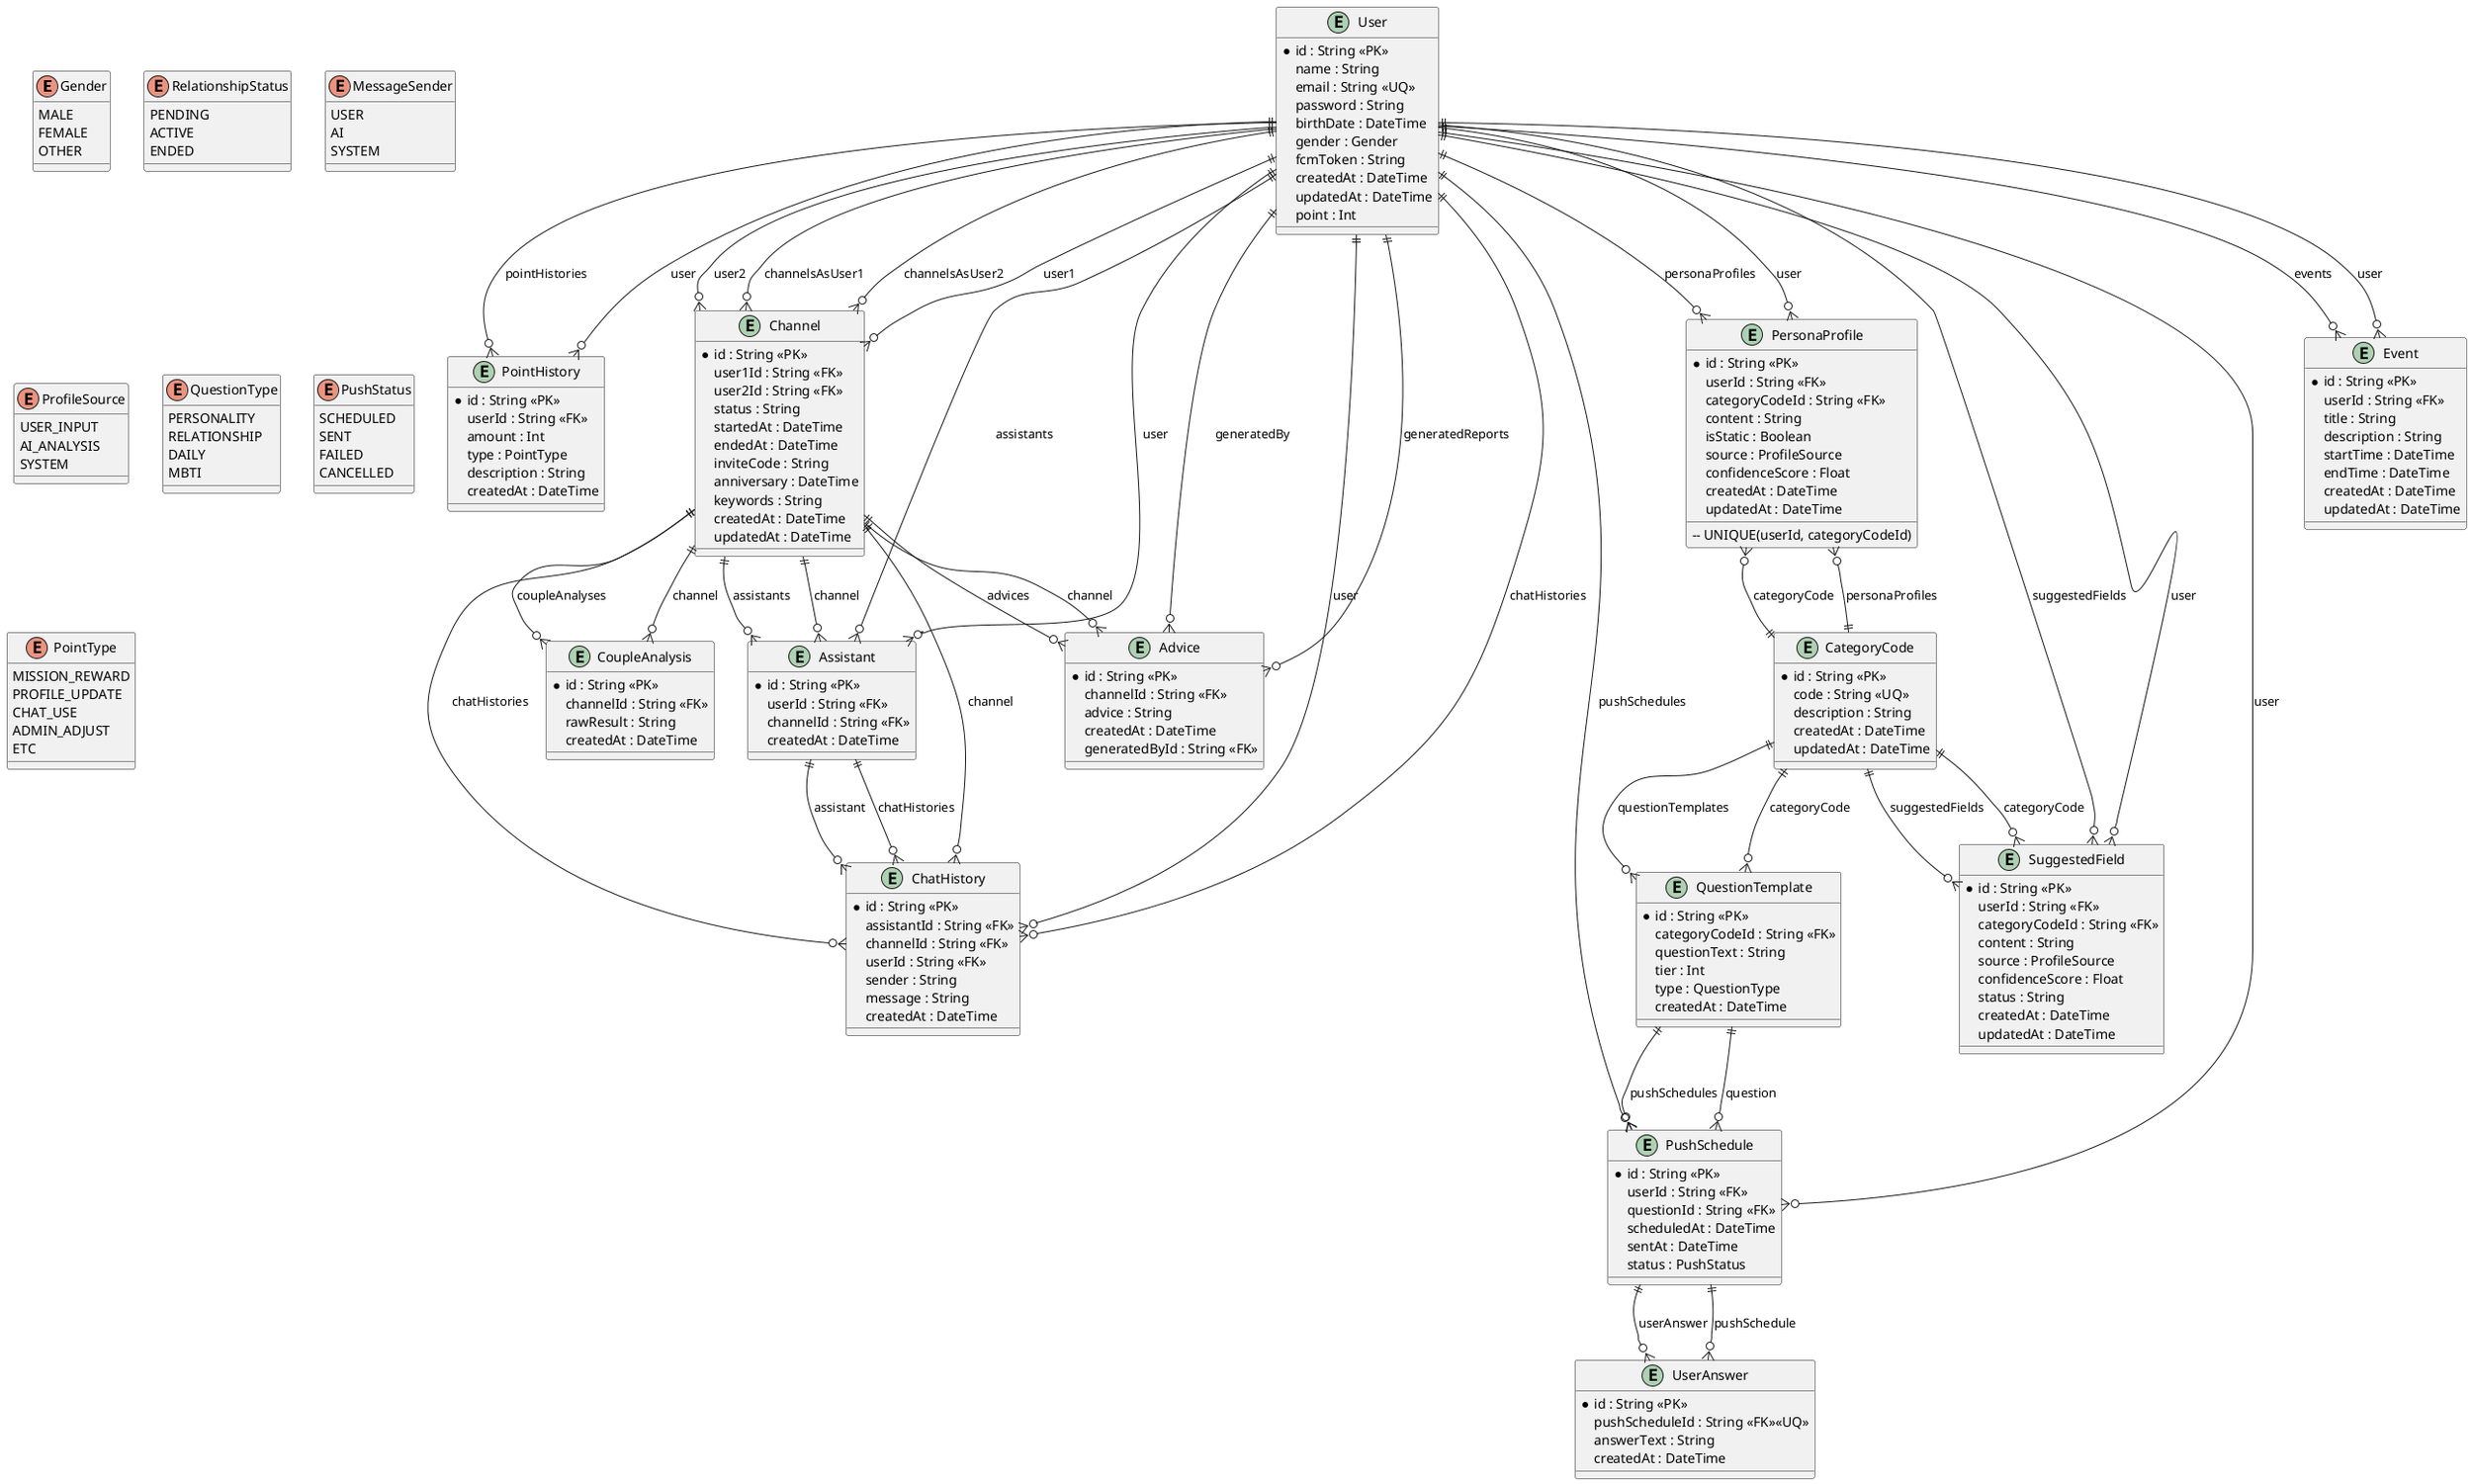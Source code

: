 @startuml
' ENUMS
enum Gender {
  MALE
  FEMALE
  OTHER
}
enum RelationshipStatus {
  PENDING
  ACTIVE
  ENDED
}
enum MessageSender {
  USER
  AI
  SYSTEM
}
enum ProfileSource {
  USER_INPUT
  AI_ANALYSIS
  SYSTEM
}
enum QuestionType {
  PERSONALITY
  RELATIONSHIP
  DAILY
  MBTI
}
enum PushStatus {
  SCHEDULED
  SENT
  FAILED
  CANCELLED
}
enum PointType {
  MISSION_REWARD
  PROFILE_UPDATE
  CHAT_USE
  ADMIN_ADJUST
  ETC
}

entity User {
  *id : String <<PK>>
  name : String
  email : String <<UQ>>
  password : String
  birthDate : DateTime
  gender : Gender
  fcmToken : String
  createdAt : DateTime
  updatedAt : DateTime
  point : Int
}

entity PointHistory {
  *id : String <<PK>>
  userId : String <<FK>>
  amount : Int
  type : PointType
  description : String
  createdAt : DateTime
}

entity Channel {
  *id : String <<PK>>
  user1Id : String <<FK>>
  user2Id : String <<FK>>
  status : String
  startedAt : DateTime
  endedAt : DateTime
  inviteCode : String
  anniversary : DateTime
  keywords : String
  createdAt : DateTime
  updatedAt : DateTime
}

entity Assistant {
  *id : String <<PK>>
  userId : String <<FK>>
  channelId : String <<FK>>
  createdAt : DateTime
}

entity ChatHistory {
  *id : String <<PK>>
  assistantId : String <<FK>>
  channelId : String <<FK>>
  userId : String <<FK>>
  sender : String
  message : String
  createdAt : DateTime
}

entity CoupleAnalysis {
  *id : String <<PK>>
  channelId : String <<FK>>
  rawResult : String
  createdAt : DateTime
}

entity CategoryCode {
  *id : String <<PK>>
  code : String <<UQ>>
  description : String
  createdAt : DateTime
  updatedAt : DateTime
}

entity PersonaProfile {
  *id : String <<PK>>
  userId : String <<FK>>
  categoryCodeId : String <<FK>>
  content : String
  isStatic : Boolean
  source : ProfileSource
  confidenceScore : Float
  createdAt : DateTime
  updatedAt : DateTime
  -- UNIQUE(userId, categoryCodeId)
}

entity Advice {
  *id : String <<PK>>
  channelId : String <<FK>>
  advice : String
  createdAt : DateTime
  generatedById : String <<FK>>
}

entity QuestionTemplate {
  *id : String <<PK>>
  categoryCodeId : String <<FK>>
  questionText : String
  tier : Int
  type : QuestionType
  createdAt : DateTime
}

entity PushSchedule {
  *id : String <<PK>>
  userId : String <<FK>>
  questionId : String <<FK>>
  scheduledAt : DateTime
  sentAt : DateTime
  status : PushStatus
}

entity UserAnswer {
  *id : String <<PK>>
  pushScheduleId : String <<FK>><<UQ>>
  answerText : String
  createdAt : DateTime
}

entity Event {
  *id : String <<PK>>
  userId : String <<FK>>
  title : String
  description : String
  startTime : DateTime
  endTime : DateTime
  createdAt : DateTime
  updatedAt : DateTime
}

entity SuggestedField {
  *id : String <<PK>>
  userId : String <<FK>>
  categoryCodeId : String <<FK>>
  content : String
  source : ProfileSource
  confidenceScore : Float
  status : String
  createdAt : DateTime
  updatedAt : DateTime
}

' 관계
User ||--o{ PointHistory : "pointHistories"
User ||--o{ Assistant : "assistants"
User ||--o{ ChatHistory : "chatHistories"
User ||--o{ PersonaProfile : "personaProfiles"
User ||--o{ PushSchedule : "pushSchedules"
User ||--o{ Advice : "generatedReports"
User ||--o{ Channel : "channelsAsUser1"
User ||--o{ Channel : "channelsAsUser2"
User ||--o{ Event : "events"
User ||--o{ SuggestedField : "suggestedFields"

PointHistory }o--|| User : "user"

Channel }o--|| User : "user1"
Channel }o--|| User : "user2"
Channel ||--o{ Assistant : "assistants"
Channel ||--o{ Advice : "advices"
Channel ||--o{ ChatHistory : "chatHistories"
Channel ||--o{ CoupleAnalysis : "coupleAnalyses"

Assistant }o--|| User : "user"
Assistant }o--|| Channel : "channel"
Assistant ||--o{ ChatHistory : "chatHistories"

ChatHistory }o--|| Assistant : "assistant"
ChatHistory }o--|| Channel : "channel"
ChatHistory }o--|| User : "user"

CoupleAnalysis }o--|| Channel : "channel"

CategoryCode ||--o{ QuestionTemplate : "questionTemplates"
CategoryCode ||--o{ PersonaProfile : "personaProfiles"
CategoryCode ||--o{ SuggestedField : "suggestedFields"

PersonaProfile }o--|| User : "user"
PersonaProfile }o--|| CategoryCode : "categoryCode"

Advice }o--|| Channel : "channel"
Advice }o--|| User : "generatedBy"

QuestionTemplate }o--|| CategoryCode : "categoryCode"
QuestionTemplate ||--o{ PushSchedule : "pushSchedules"

PushSchedule }o--|| User : "user"
PushSchedule }o--|| QuestionTemplate : "question"
PushSchedule ||--o{ UserAnswer : "userAnswer"

UserAnswer }o--|| PushSchedule : "pushSchedule"

Event }o--|| User : "user"

SuggestedField }o--|| User : "user"
SuggestedField }o--|| CategoryCode : "categoryCode"

@enduml
